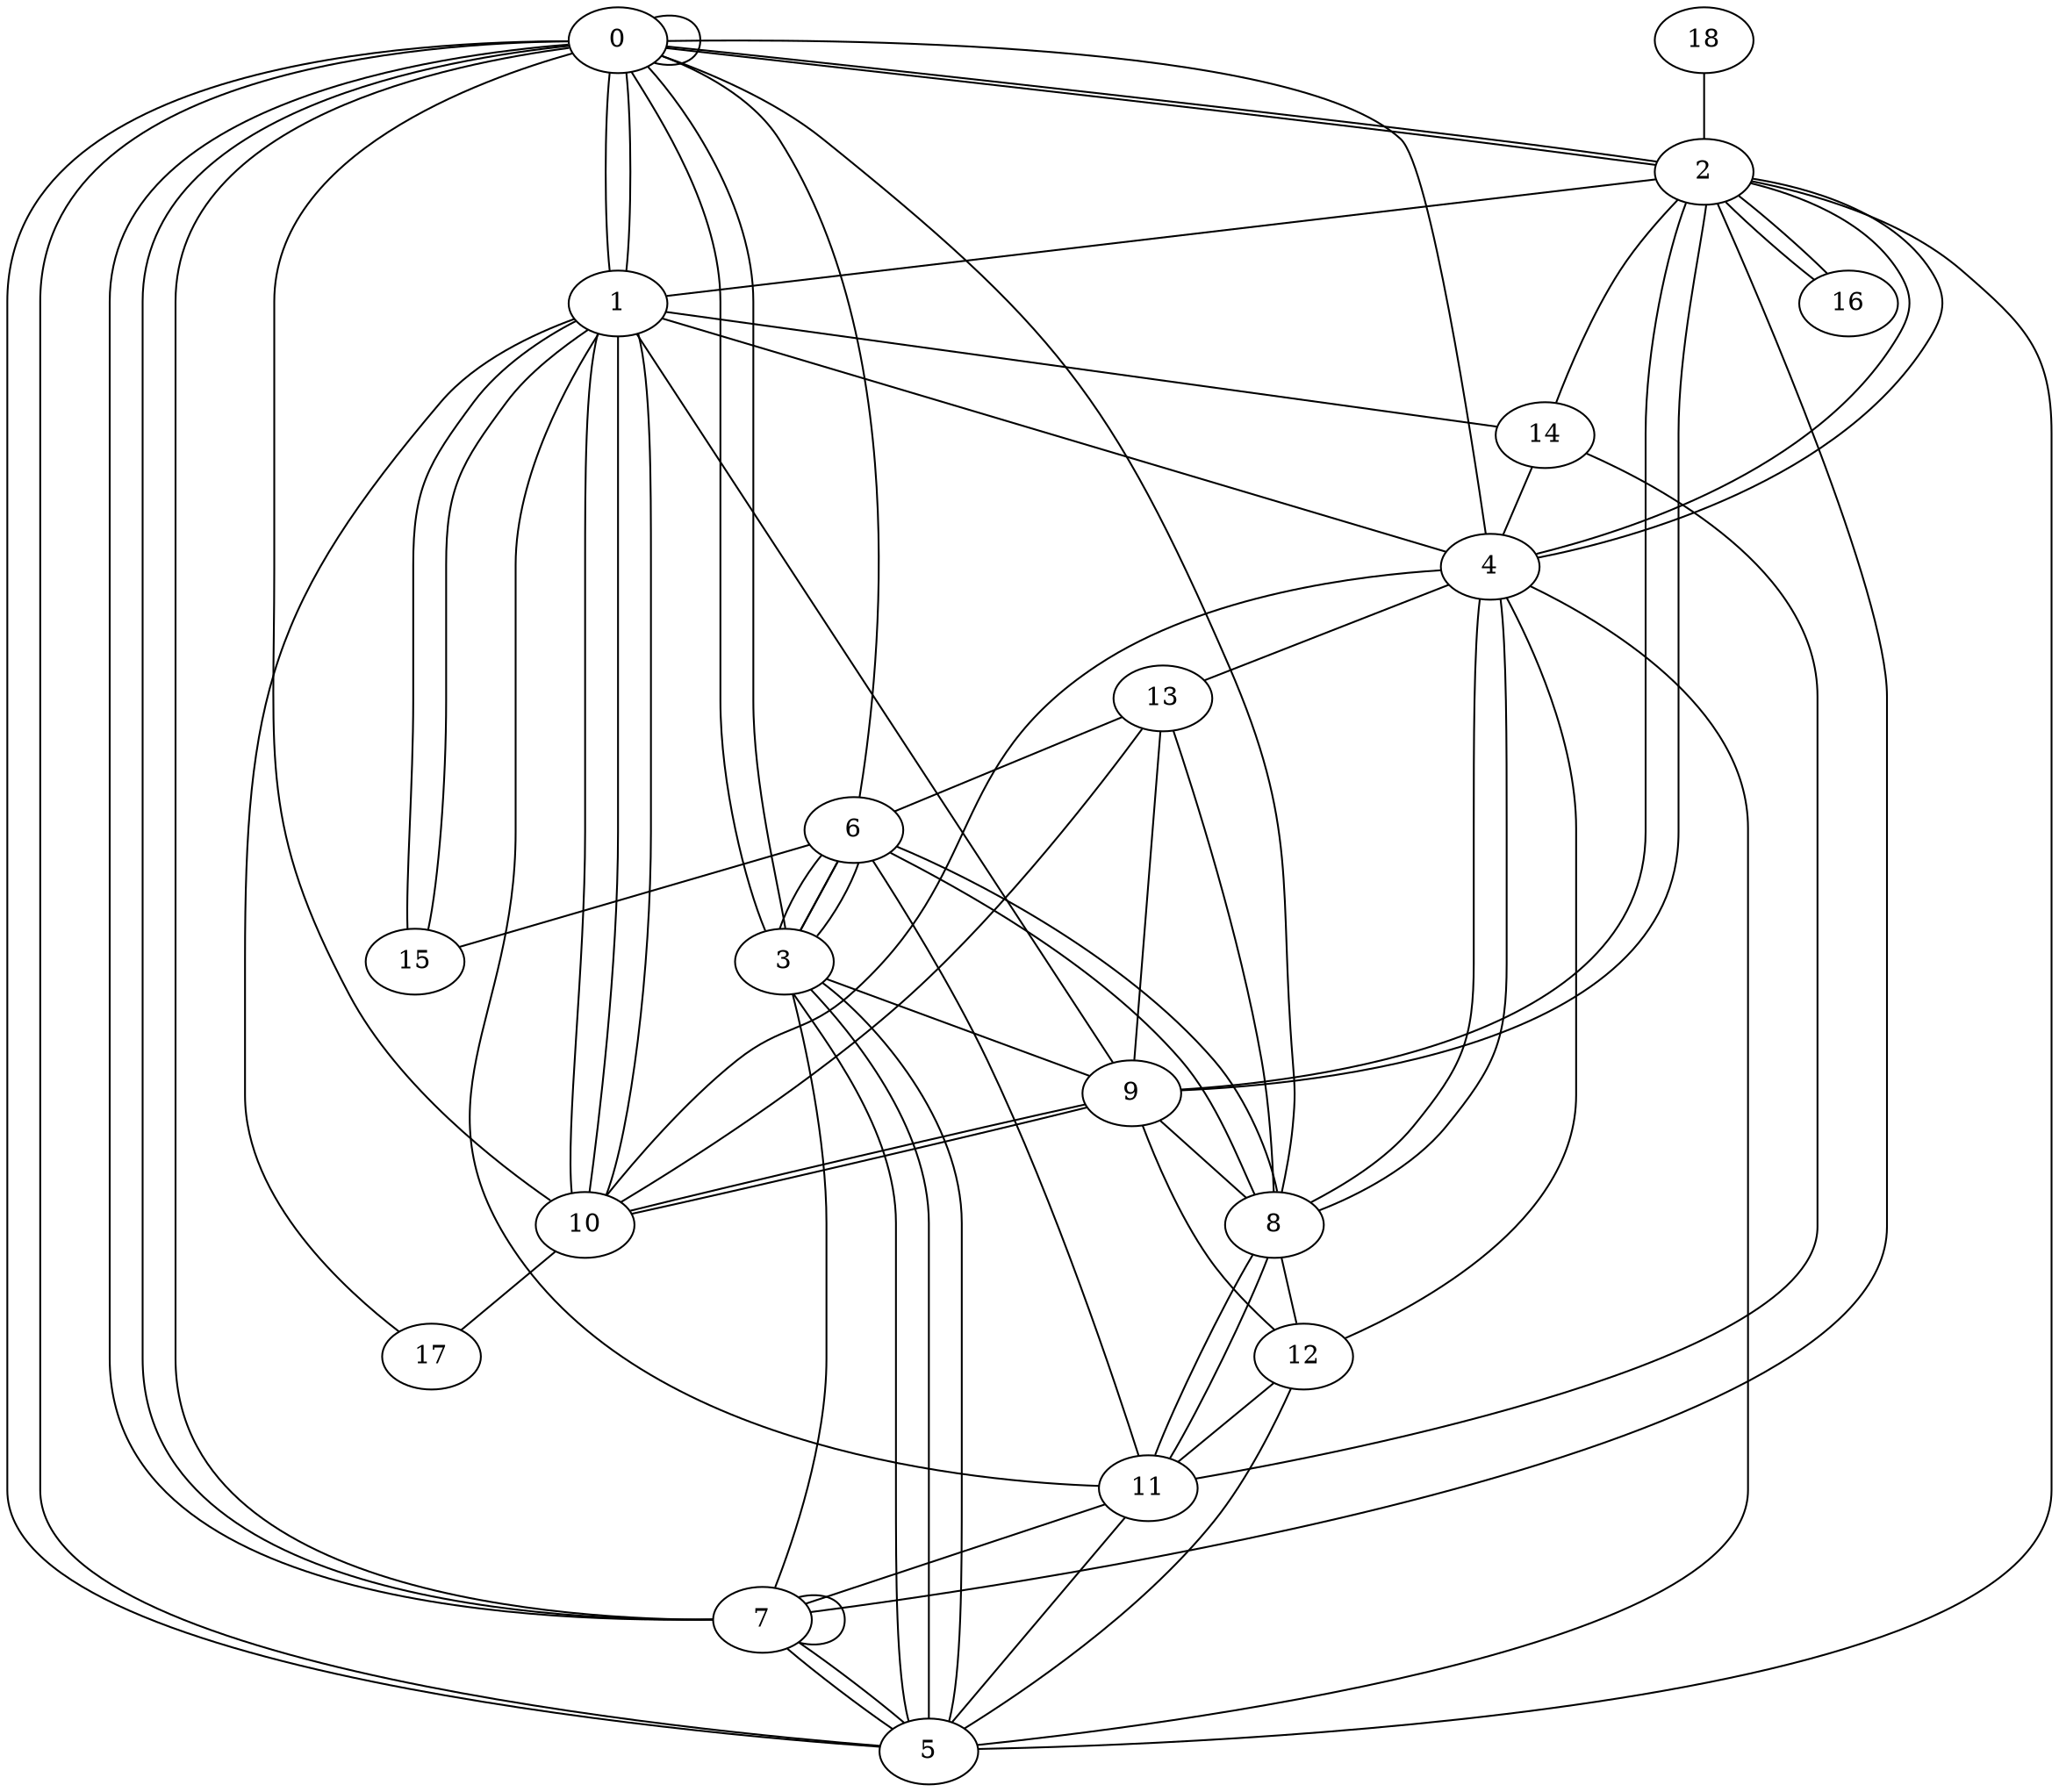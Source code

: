 graph G {
0;
1;
2;
3;
4;
5;
6;
7;
8;
9;
10;
11;
12;
13;
14;
15;
16;
17;
18;
0--7 ;
4--0 ;
3--6 ;
1--0 ;
9--8 ;
0--0 ;
0--3 ;
10--17 ;
6--3 ;
10--9 ;
3--5 ;
4--12 ;
13--10 ;
6--3 ;
9--2 ;
6--8 ;
8--4 ;
18--2 ;
8--12 ;
15--1 ;
1--17 ;
2--0 ;
11--8 ;
1--14 ;
13--6 ;
5--3 ;
4--8 ;
11--7 ;
4--5 ;
12--9 ;
0--7 ;
0--8 ;
4--10 ;
5--0 ;
2--14 ;
2--1 ;
3--5 ;
10--1 ;
11--1 ;
12--11 ;
7--2 ;
1--10 ;
3--9 ;
1--4 ;
0--2 ;
7--7 ;
7--5 ;
16--2 ;
7--3 ;
14--4 ;
2--4 ;
0--7 ;
6--15 ;
4--2 ;
8--6 ;
11--8 ;
7--5 ;
14--11 ;
13--8 ;
10--1 ;
6--0 ;
4--13 ;
6--3 ;
1--0 ;
2--5 ;
15--1 ;
10--0 ;
2--9 ;
9--10 ;
12--5 ;
0--5 ;
6--11 ;
11--5 ;
1--9 ;
13--9 ;
2--16 ;
0--3 ;
}
